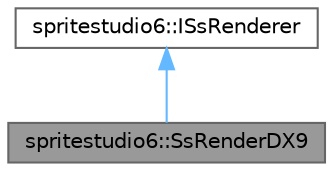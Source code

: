 digraph "spritestudio6::SsRenderDX9"
{
 // LATEX_PDF_SIZE
  bgcolor="transparent";
  edge [fontname=Helvetica,fontsize=10,labelfontname=Helvetica,labelfontsize=10];
  node [fontname=Helvetica,fontsize=10,shape=box,height=0.2,width=0.4];
  Node1 [id="Node000001",label="spritestudio6::SsRenderDX9",height=0.2,width=0.4,color="gray40", fillcolor="grey60", style="filled", fontcolor="black",tooltip=" "];
  Node2 -> Node1 [id="edge1_Node000001_Node000002",dir="back",color="steelblue1",style="solid",tooltip=" "];
  Node2 [id="Node000002",label="spritestudio6::ISsRenderer",height=0.2,width=0.4,color="gray40", fillcolor="white", style="filled",URL="$classspritestudio6_1_1_i_ss_renderer.html",tooltip=" "];
}
